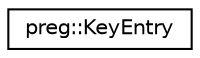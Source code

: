 digraph "Graphical Class Hierarchy"
{
 // LATEX_PDF_SIZE
  edge [fontname="Helvetica",fontsize="10",labelfontname="Helvetica",labelfontsize="10"];
  node [fontname="Helvetica",fontsize="10",shape=record];
  rankdir="LR";
  Node0 [label="preg::KeyEntry",height=0.2,width=0.4,color="black", fillcolor="white", style="filled",URL="$structpreg_1_1_key_entry.html",tooltip="key_entry This structure contains offsets for PReg file pointing to '[' and ']' characters...."];
}
